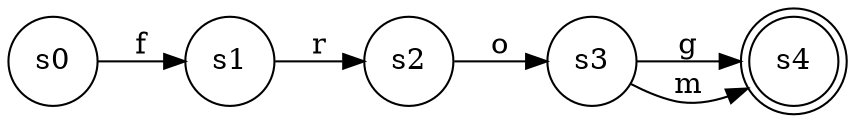 digraph DFA{
	rankdir=LR

	s0 [shape=circle]
	s1 [shape=circle]
	s2 [shape=circle]
	s3 [shape=circle]
	s4 [shape=doublecircle]

	s0 -> s1 [label="f"]
	s1 -> s2 [label="r"]
	s2 -> s3 [label="o"]
	s3 -> s4 [label="g"]
	s3 -> s4 [label="m"]
}
